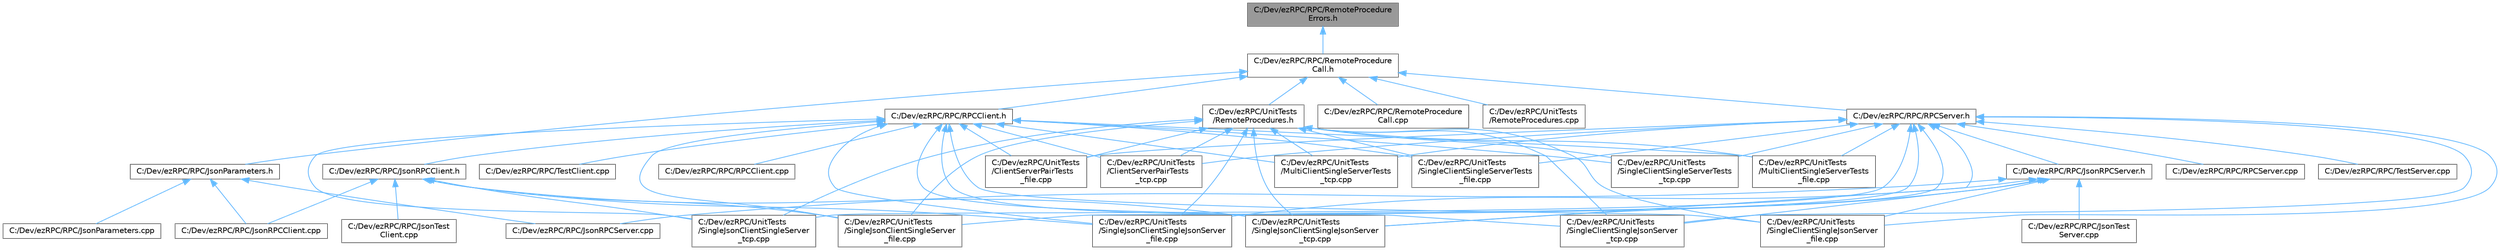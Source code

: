 digraph "C:/Dev/ezRPC/RPC/RemoteProcedureErrors.h"
{
 // LATEX_PDF_SIZE
  bgcolor="transparent";
  edge [fontname=Helvetica,fontsize=10,labelfontname=Helvetica,labelfontsize=10];
  node [fontname=Helvetica,fontsize=10,shape=box,height=0.2,width=0.4];
  Node1 [id="Node000001",label="C:/Dev/ezRPC/RPC/RemoteProcedure\lErrors.h",height=0.2,width=0.4,color="gray40", fillcolor="grey60", style="filled", fontcolor="black",tooltip=" "];
  Node1 -> Node2 [id="edge1_Node000001_Node000002",dir="back",color="steelblue1",style="solid",tooltip=" "];
  Node2 [id="Node000002",label="C:/Dev/ezRPC/RPC/RemoteProcedure\lCall.h",height=0.2,width=0.4,color="grey40", fillcolor="white", style="filled",URL="$_remote_procedure_call_8h.html",tooltip=" "];
  Node2 -> Node3 [id="edge2_Node000002_Node000003",dir="back",color="steelblue1",style="solid",tooltip=" "];
  Node3 [id="Node000003",label="C:/Dev/ezRPC/RPC/JsonParameters.h",height=0.2,width=0.4,color="grey40", fillcolor="white", style="filled",URL="$_json_parameters_8h.html",tooltip=" "];
  Node3 -> Node4 [id="edge3_Node000003_Node000004",dir="back",color="steelblue1",style="solid",tooltip=" "];
  Node4 [id="Node000004",label="C:/Dev/ezRPC/RPC/JsonParameters.cpp",height=0.2,width=0.4,color="grey40", fillcolor="white", style="filled",URL="$_json_parameters_8cpp.html",tooltip=" "];
  Node3 -> Node5 [id="edge4_Node000003_Node000005",dir="back",color="steelblue1",style="solid",tooltip=" "];
  Node5 [id="Node000005",label="C:/Dev/ezRPC/RPC/JsonRPCClient.cpp",height=0.2,width=0.4,color="grey40", fillcolor="white", style="filled",URL="$_json_r_p_c_client_8cpp.html",tooltip=" "];
  Node3 -> Node6 [id="edge5_Node000003_Node000006",dir="back",color="steelblue1",style="solid",tooltip=" "];
  Node6 [id="Node000006",label="C:/Dev/ezRPC/RPC/JsonRPCServer.cpp",height=0.2,width=0.4,color="grey40", fillcolor="white", style="filled",URL="$_json_r_p_c_server_8cpp.html",tooltip=" "];
  Node2 -> Node7 [id="edge6_Node000002_Node000007",dir="back",color="steelblue1",style="solid",tooltip=" "];
  Node7 [id="Node000007",label="C:/Dev/ezRPC/RPC/RPCClient.h",height=0.2,width=0.4,color="grey40", fillcolor="white", style="filled",URL="$_r_p_c_client_8h.html",tooltip=" "];
  Node7 -> Node8 [id="edge7_Node000007_Node000008",dir="back",color="steelblue1",style="solid",tooltip=" "];
  Node8 [id="Node000008",label="C:/Dev/ezRPC/RPC/JsonRPCClient.h",height=0.2,width=0.4,color="grey40", fillcolor="white", style="filled",URL="$_json_r_p_c_client_8h.html",tooltip=" "];
  Node8 -> Node5 [id="edge8_Node000008_Node000005",dir="back",color="steelblue1",style="solid",tooltip=" "];
  Node8 -> Node9 [id="edge9_Node000008_Node000009",dir="back",color="steelblue1",style="solid",tooltip=" "];
  Node9 [id="Node000009",label="C:/Dev/ezRPC/RPC/JsonTest\lClient.cpp",height=0.2,width=0.4,color="grey40", fillcolor="white", style="filled",URL="$_json_test_client_8cpp.html",tooltip=" "];
  Node8 -> Node10 [id="edge10_Node000008_Node000010",dir="back",color="steelblue1",style="solid",tooltip=" "];
  Node10 [id="Node000010",label="C:/Dev/ezRPC/UnitTests\l/SingleJsonClientSingleJsonServer\l_file.cpp",height=0.2,width=0.4,color="grey40", fillcolor="white", style="filled",URL="$_single_json_client_single_json_server__file_8cpp.html",tooltip=" "];
  Node8 -> Node11 [id="edge11_Node000008_Node000011",dir="back",color="steelblue1",style="solid",tooltip=" "];
  Node11 [id="Node000011",label="C:/Dev/ezRPC/UnitTests\l/SingleJsonClientSingleJsonServer\l_tcp.cpp",height=0.2,width=0.4,color="grey40", fillcolor="white", style="filled",URL="$_single_json_client_single_json_server__tcp_8cpp.html",tooltip=" "];
  Node8 -> Node12 [id="edge12_Node000008_Node000012",dir="back",color="steelblue1",style="solid",tooltip=" "];
  Node12 [id="Node000012",label="C:/Dev/ezRPC/UnitTests\l/SingleJsonClientSingleServer\l_file.cpp",height=0.2,width=0.4,color="grey40", fillcolor="white", style="filled",URL="$_single_json_client_single_server__file_8cpp.html",tooltip=" "];
  Node8 -> Node13 [id="edge13_Node000008_Node000013",dir="back",color="steelblue1",style="solid",tooltip=" "];
  Node13 [id="Node000013",label="C:/Dev/ezRPC/UnitTests\l/SingleJsonClientSingleServer\l_tcp.cpp",height=0.2,width=0.4,color="grey40", fillcolor="white", style="filled",URL="$_single_json_client_single_server__tcp_8cpp.html",tooltip=" "];
  Node7 -> Node14 [id="edge14_Node000007_Node000014",dir="back",color="steelblue1",style="solid",tooltip=" "];
  Node14 [id="Node000014",label="C:/Dev/ezRPC/RPC/RPCClient.cpp",height=0.2,width=0.4,color="grey40", fillcolor="white", style="filled",URL="$_r_p_c_client_8cpp.html",tooltip=" "];
  Node7 -> Node15 [id="edge15_Node000007_Node000015",dir="back",color="steelblue1",style="solid",tooltip=" "];
  Node15 [id="Node000015",label="C:/Dev/ezRPC/RPC/TestClient.cpp",height=0.2,width=0.4,color="grey40", fillcolor="white", style="filled",URL="$_test_client_8cpp.html",tooltip=" "];
  Node7 -> Node16 [id="edge16_Node000007_Node000016",dir="back",color="steelblue1",style="solid",tooltip=" "];
  Node16 [id="Node000016",label="C:/Dev/ezRPC/UnitTests\l/ClientServerPairTests\l_file.cpp",height=0.2,width=0.4,color="grey40", fillcolor="white", style="filled",URL="$_client_server_pair_tests__file_8cpp.html",tooltip=" "];
  Node7 -> Node17 [id="edge17_Node000007_Node000017",dir="back",color="steelblue1",style="solid",tooltip=" "];
  Node17 [id="Node000017",label="C:/Dev/ezRPC/UnitTests\l/ClientServerPairTests\l_tcp.cpp",height=0.2,width=0.4,color="grey40", fillcolor="white", style="filled",URL="$_client_server_pair_tests__tcp_8cpp.html",tooltip=" "];
  Node7 -> Node18 [id="edge18_Node000007_Node000018",dir="back",color="steelblue1",style="solid",tooltip=" "];
  Node18 [id="Node000018",label="C:/Dev/ezRPC/UnitTests\l/MultiClientSingleServerTests\l_file.cpp",height=0.2,width=0.4,color="grey40", fillcolor="white", style="filled",URL="$_multi_client_single_server_tests__file_8cpp.html",tooltip=" "];
  Node7 -> Node19 [id="edge19_Node000007_Node000019",dir="back",color="steelblue1",style="solid",tooltip=" "];
  Node19 [id="Node000019",label="C:/Dev/ezRPC/UnitTests\l/MultiClientSingleServerTests\l_tcp.cpp",height=0.2,width=0.4,color="grey40", fillcolor="white", style="filled",URL="$_multi_client_single_server_tests__tcp_8cpp.html",tooltip=" "];
  Node7 -> Node20 [id="edge20_Node000007_Node000020",dir="back",color="steelblue1",style="solid",tooltip=" "];
  Node20 [id="Node000020",label="C:/Dev/ezRPC/UnitTests\l/SingleClientSingleJsonServer\l_file.cpp",height=0.2,width=0.4,color="grey40", fillcolor="white", style="filled",URL="$_single_client_single_json_server__file_8cpp.html",tooltip=" "];
  Node7 -> Node21 [id="edge21_Node000007_Node000021",dir="back",color="steelblue1",style="solid",tooltip=" "];
  Node21 [id="Node000021",label="C:/Dev/ezRPC/UnitTests\l/SingleClientSingleJsonServer\l_tcp.cpp",height=0.2,width=0.4,color="grey40", fillcolor="white", style="filled",URL="$_single_client_single_json_server__tcp_8cpp.html",tooltip=" "];
  Node7 -> Node22 [id="edge22_Node000007_Node000022",dir="back",color="steelblue1",style="solid",tooltip=" "];
  Node22 [id="Node000022",label="C:/Dev/ezRPC/UnitTests\l/SingleClientSingleServerTests\l_file.cpp",height=0.2,width=0.4,color="grey40", fillcolor="white", style="filled",URL="$_single_client_single_server_tests__file_8cpp.html",tooltip=" "];
  Node7 -> Node23 [id="edge23_Node000007_Node000023",dir="back",color="steelblue1",style="solid",tooltip=" "];
  Node23 [id="Node000023",label="C:/Dev/ezRPC/UnitTests\l/SingleClientSingleServerTests\l_tcp.cpp",height=0.2,width=0.4,color="grey40", fillcolor="white", style="filled",URL="$_single_client_single_server_tests__tcp_8cpp.html",tooltip=" "];
  Node7 -> Node10 [id="edge24_Node000007_Node000010",dir="back",color="steelblue1",style="solid",tooltip=" "];
  Node7 -> Node11 [id="edge25_Node000007_Node000011",dir="back",color="steelblue1",style="solid",tooltip=" "];
  Node7 -> Node12 [id="edge26_Node000007_Node000012",dir="back",color="steelblue1",style="solid",tooltip=" "];
  Node7 -> Node13 [id="edge27_Node000007_Node000013",dir="back",color="steelblue1",style="solid",tooltip=" "];
  Node2 -> Node24 [id="edge28_Node000002_Node000024",dir="back",color="steelblue1",style="solid",tooltip=" "];
  Node24 [id="Node000024",label="C:/Dev/ezRPC/RPC/RPCServer.h",height=0.2,width=0.4,color="grey40", fillcolor="white", style="filled",URL="$_r_p_c_server_8h.html",tooltip=" "];
  Node24 -> Node25 [id="edge29_Node000024_Node000025",dir="back",color="steelblue1",style="solid",tooltip=" "];
  Node25 [id="Node000025",label="C:/Dev/ezRPC/RPC/JsonRPCServer.h",height=0.2,width=0.4,color="grey40", fillcolor="white", style="filled",URL="$_json_r_p_c_server_8h.html",tooltip=" "];
  Node25 -> Node6 [id="edge30_Node000025_Node000006",dir="back",color="steelblue1",style="solid",tooltip=" "];
  Node25 -> Node26 [id="edge31_Node000025_Node000026",dir="back",color="steelblue1",style="solid",tooltip=" "];
  Node26 [id="Node000026",label="C:/Dev/ezRPC/RPC/JsonTest\lServer.cpp",height=0.2,width=0.4,color="grey40", fillcolor="white", style="filled",URL="$_json_test_server_8cpp.html",tooltip=" "];
  Node25 -> Node20 [id="edge32_Node000025_Node000020",dir="back",color="steelblue1",style="solid",tooltip=" "];
  Node25 -> Node21 [id="edge33_Node000025_Node000021",dir="back",color="steelblue1",style="solid",tooltip=" "];
  Node25 -> Node10 [id="edge34_Node000025_Node000010",dir="back",color="steelblue1",style="solid",tooltip=" "];
  Node25 -> Node11 [id="edge35_Node000025_Node000011",dir="back",color="steelblue1",style="solid",tooltip=" "];
  Node24 -> Node27 [id="edge36_Node000024_Node000027",dir="back",color="steelblue1",style="solid",tooltip=" "];
  Node27 [id="Node000027",label="C:/Dev/ezRPC/RPC/RPCServer.cpp",height=0.2,width=0.4,color="grey40", fillcolor="white", style="filled",URL="$_r_p_c_server_8cpp.html",tooltip=" "];
  Node24 -> Node28 [id="edge37_Node000024_Node000028",dir="back",color="steelblue1",style="solid",tooltip=" "];
  Node28 [id="Node000028",label="C:/Dev/ezRPC/RPC/TestServer.cpp",height=0.2,width=0.4,color="grey40", fillcolor="white", style="filled",URL="$_test_server_8cpp.html",tooltip=" "];
  Node24 -> Node16 [id="edge38_Node000024_Node000016",dir="back",color="steelblue1",style="solid",tooltip=" "];
  Node24 -> Node17 [id="edge39_Node000024_Node000017",dir="back",color="steelblue1",style="solid",tooltip=" "];
  Node24 -> Node18 [id="edge40_Node000024_Node000018",dir="back",color="steelblue1",style="solid",tooltip=" "];
  Node24 -> Node19 [id="edge41_Node000024_Node000019",dir="back",color="steelblue1",style="solid",tooltip=" "];
  Node24 -> Node20 [id="edge42_Node000024_Node000020",dir="back",color="steelblue1",style="solid",tooltip=" "];
  Node24 -> Node21 [id="edge43_Node000024_Node000021",dir="back",color="steelblue1",style="solid",tooltip=" "];
  Node24 -> Node22 [id="edge44_Node000024_Node000022",dir="back",color="steelblue1",style="solid",tooltip=" "];
  Node24 -> Node23 [id="edge45_Node000024_Node000023",dir="back",color="steelblue1",style="solid",tooltip=" "];
  Node24 -> Node10 [id="edge46_Node000024_Node000010",dir="back",color="steelblue1",style="solid",tooltip=" "];
  Node24 -> Node11 [id="edge47_Node000024_Node000011",dir="back",color="steelblue1",style="solid",tooltip=" "];
  Node24 -> Node12 [id="edge48_Node000024_Node000012",dir="back",color="steelblue1",style="solid",tooltip=" "];
  Node24 -> Node13 [id="edge49_Node000024_Node000013",dir="back",color="steelblue1",style="solid",tooltip=" "];
  Node2 -> Node29 [id="edge50_Node000002_Node000029",dir="back",color="steelblue1",style="solid",tooltip=" "];
  Node29 [id="Node000029",label="C:/Dev/ezRPC/RPC/RemoteProcedure\lCall.cpp",height=0.2,width=0.4,color="grey40", fillcolor="white", style="filled",URL="$_remote_procedure_call_8cpp.html",tooltip=" "];
  Node2 -> Node30 [id="edge51_Node000002_Node000030",dir="back",color="steelblue1",style="solid",tooltip=" "];
  Node30 [id="Node000030",label="C:/Dev/ezRPC/UnitTests\l/RemoteProcedures.cpp",height=0.2,width=0.4,color="grey40", fillcolor="white", style="filled",URL="$_remote_procedures_8cpp.html",tooltip=" "];
  Node2 -> Node31 [id="edge52_Node000002_Node000031",dir="back",color="steelblue1",style="solid",tooltip=" "];
  Node31 [id="Node000031",label="C:/Dev/ezRPC/UnitTests\l/RemoteProcedures.h",height=0.2,width=0.4,color="grey40", fillcolor="white", style="filled",URL="$_remote_procedures_8h.html",tooltip=" "];
  Node31 -> Node16 [id="edge53_Node000031_Node000016",dir="back",color="steelblue1",style="solid",tooltip=" "];
  Node31 -> Node17 [id="edge54_Node000031_Node000017",dir="back",color="steelblue1",style="solid",tooltip=" "];
  Node31 -> Node18 [id="edge55_Node000031_Node000018",dir="back",color="steelblue1",style="solid",tooltip=" "];
  Node31 -> Node19 [id="edge56_Node000031_Node000019",dir="back",color="steelblue1",style="solid",tooltip=" "];
  Node31 -> Node20 [id="edge57_Node000031_Node000020",dir="back",color="steelblue1",style="solid",tooltip=" "];
  Node31 -> Node21 [id="edge58_Node000031_Node000021",dir="back",color="steelblue1",style="solid",tooltip=" "];
  Node31 -> Node22 [id="edge59_Node000031_Node000022",dir="back",color="steelblue1",style="solid",tooltip=" "];
  Node31 -> Node23 [id="edge60_Node000031_Node000023",dir="back",color="steelblue1",style="solid",tooltip=" "];
  Node31 -> Node10 [id="edge61_Node000031_Node000010",dir="back",color="steelblue1",style="solid",tooltip=" "];
  Node31 -> Node11 [id="edge62_Node000031_Node000011",dir="back",color="steelblue1",style="solid",tooltip=" "];
  Node31 -> Node12 [id="edge63_Node000031_Node000012",dir="back",color="steelblue1",style="solid",tooltip=" "];
  Node31 -> Node13 [id="edge64_Node000031_Node000013",dir="back",color="steelblue1",style="solid",tooltip=" "];
}
